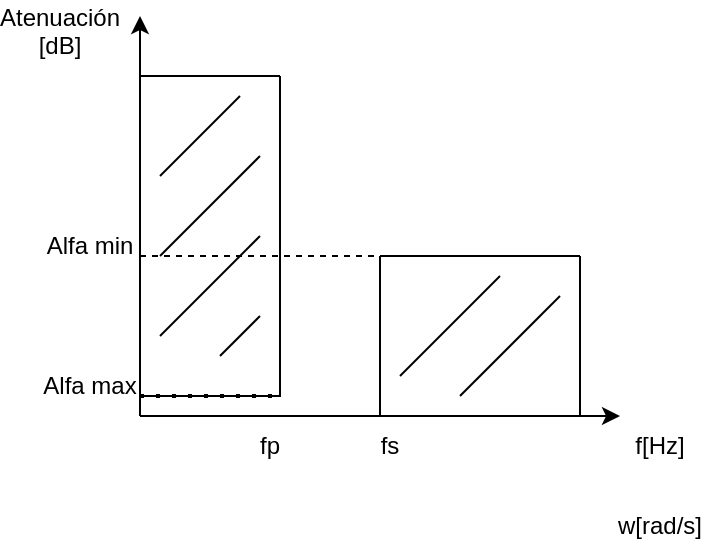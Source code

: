 <mxfile version="21.5.0" type="device">
  <diagram name="Página-1" id="YyH73ckrsW4LVql1Rr3R">
    <mxGraphModel dx="810" dy="483" grid="1" gridSize="10" guides="1" tooltips="1" connect="1" arrows="1" fold="1" page="1" pageScale="1" pageWidth="827" pageHeight="1169" math="0" shadow="0">
      <root>
        <mxCell id="0" />
        <mxCell id="1" parent="0" />
        <mxCell id="rYyV6EF978mfNmU9rwEz-1" value="" style="endArrow=classic;html=1;rounded=0;" parent="1" edge="1">
          <mxGeometry width="50" height="50" relative="1" as="geometry">
            <mxPoint x="400" y="280" as="sourcePoint" />
            <mxPoint x="400" y="80" as="targetPoint" />
          </mxGeometry>
        </mxCell>
        <mxCell id="rYyV6EF978mfNmU9rwEz-3" value="" style="endArrow=classic;html=1;rounded=0;" parent="1" edge="1">
          <mxGeometry width="50" height="50" relative="1" as="geometry">
            <mxPoint x="400" y="280" as="sourcePoint" />
            <mxPoint x="640" y="280" as="targetPoint" />
          </mxGeometry>
        </mxCell>
        <mxCell id="rYyV6EF978mfNmU9rwEz-4" value="" style="swimlane;startSize=0;" parent="1" vertex="1">
          <mxGeometry x="400" y="110" width="70" height="160" as="geometry" />
        </mxCell>
        <mxCell id="rYyV6EF978mfNmU9rwEz-12" value="" style="endArrow=none;dashed=1;html=1;rounded=0;entryX=0;entryY=0;entryDx=0;entryDy=0;" parent="rYyV6EF978mfNmU9rwEz-4" target="rYyV6EF978mfNmU9rwEz-7" edge="1">
          <mxGeometry width="50" height="50" relative="1" as="geometry">
            <mxPoint y="90" as="sourcePoint" />
            <mxPoint x="50" y="40" as="targetPoint" />
          </mxGeometry>
        </mxCell>
        <mxCell id="rYyV6EF978mfNmU9rwEz-13" value="" style="endArrow=none;dashed=1;html=1;dashPattern=1 3;strokeWidth=2;rounded=0;entryX=1;entryY=1;entryDx=0;entryDy=0;" parent="rYyV6EF978mfNmU9rwEz-4" target="rYyV6EF978mfNmU9rwEz-4" edge="1">
          <mxGeometry width="50" height="50" relative="1" as="geometry">
            <mxPoint y="160" as="sourcePoint" />
            <mxPoint x="70" y="170" as="targetPoint" />
          </mxGeometry>
        </mxCell>
        <mxCell id="rYyV6EF978mfNmU9rwEz-16" value="" style="endArrow=none;html=1;rounded=0;" parent="rYyV6EF978mfNmU9rwEz-4" edge="1">
          <mxGeometry width="50" height="50" relative="1" as="geometry">
            <mxPoint x="10" y="50" as="sourcePoint" />
            <mxPoint x="50" y="10" as="targetPoint" />
            <Array as="points">
              <mxPoint x="30" y="30" />
            </Array>
          </mxGeometry>
        </mxCell>
        <mxCell id="rYyV6EF978mfNmU9rwEz-17" value="" style="endArrow=none;html=1;rounded=0;" parent="rYyV6EF978mfNmU9rwEz-4" edge="1">
          <mxGeometry width="50" height="50" relative="1" as="geometry">
            <mxPoint x="10" y="90" as="sourcePoint" />
            <mxPoint x="60" y="40" as="targetPoint" />
          </mxGeometry>
        </mxCell>
        <mxCell id="rYyV6EF978mfNmU9rwEz-18" value="" style="endArrow=none;html=1;rounded=0;" parent="rYyV6EF978mfNmU9rwEz-4" edge="1">
          <mxGeometry width="50" height="50" relative="1" as="geometry">
            <mxPoint x="10" y="130" as="sourcePoint" />
            <mxPoint x="60" y="80" as="targetPoint" />
          </mxGeometry>
        </mxCell>
        <mxCell id="rYyV6EF978mfNmU9rwEz-22" value="" style="endArrow=none;html=1;rounded=0;" parent="rYyV6EF978mfNmU9rwEz-4" edge="1">
          <mxGeometry width="50" height="50" relative="1" as="geometry">
            <mxPoint x="40" y="140" as="sourcePoint" />
            <mxPoint x="60" y="120" as="targetPoint" />
          </mxGeometry>
        </mxCell>
        <mxCell id="rYyV6EF978mfNmU9rwEz-7" value="" style="swimlane;startSize=0;" parent="1" vertex="1">
          <mxGeometry x="520" y="200" width="100" height="80" as="geometry" />
        </mxCell>
        <mxCell id="rYyV6EF978mfNmU9rwEz-23" value="" style="endArrow=none;html=1;rounded=0;" parent="rYyV6EF978mfNmU9rwEz-7" edge="1">
          <mxGeometry width="50" height="50" relative="1" as="geometry">
            <mxPoint x="10" y="60" as="sourcePoint" />
            <mxPoint x="60" y="10" as="targetPoint" />
          </mxGeometry>
        </mxCell>
        <mxCell id="rYyV6EF978mfNmU9rwEz-24" value="" style="endArrow=none;html=1;rounded=0;" parent="rYyV6EF978mfNmU9rwEz-7" edge="1">
          <mxGeometry width="50" height="50" relative="1" as="geometry">
            <mxPoint x="40" y="70" as="sourcePoint" />
            <mxPoint x="90" y="20" as="targetPoint" />
          </mxGeometry>
        </mxCell>
        <mxCell id="rYyV6EF978mfNmU9rwEz-8" value="&lt;div&gt;Atenuación&lt;/div&gt;&lt;div&gt;[dB]&lt;/div&gt;&lt;div&gt;&lt;br&gt;&lt;/div&gt;" style="text;html=1;strokeColor=none;fillColor=none;align=center;verticalAlign=middle;whiteSpace=wrap;rounded=0;" parent="1" vertex="1">
          <mxGeometry x="330" y="80" width="60" height="30" as="geometry" />
        </mxCell>
        <mxCell id="rYyV6EF978mfNmU9rwEz-9" value="Alfa min" style="text;html=1;strokeColor=none;fillColor=none;align=center;verticalAlign=middle;whiteSpace=wrap;rounded=0;" parent="1" vertex="1">
          <mxGeometry x="340" y="180" width="70" height="30" as="geometry" />
        </mxCell>
        <mxCell id="rYyV6EF978mfNmU9rwEz-15" value="w[rad/s]" style="text;html=1;strokeColor=none;fillColor=none;align=center;verticalAlign=middle;whiteSpace=wrap;rounded=0;" parent="1" vertex="1">
          <mxGeometry x="630" y="320" width="60" height="30" as="geometry" />
        </mxCell>
        <mxCell id="rYyV6EF978mfNmU9rwEz-11" value="&lt;div&gt;Alfa max&lt;/div&gt;" style="text;html=1;strokeColor=none;fillColor=none;align=center;verticalAlign=middle;whiteSpace=wrap;rounded=0;" parent="1" vertex="1">
          <mxGeometry x="340" y="250" width="70" height="30" as="geometry" />
        </mxCell>
        <mxCell id="0_6G8A-8Cj8yEx7BhKk5-1" value="fp" style="text;html=1;strokeColor=none;fillColor=none;align=center;verticalAlign=middle;whiteSpace=wrap;rounded=0;" vertex="1" parent="1">
          <mxGeometry x="430" y="280" width="70" height="30" as="geometry" />
        </mxCell>
        <mxCell id="0_6G8A-8Cj8yEx7BhKk5-2" value="fs" style="text;html=1;strokeColor=none;fillColor=none;align=center;verticalAlign=middle;whiteSpace=wrap;rounded=0;" vertex="1" parent="1">
          <mxGeometry x="490" y="280" width="70" height="30" as="geometry" />
        </mxCell>
        <mxCell id="0_6G8A-8Cj8yEx7BhKk5-3" value="f[Hz]" style="text;html=1;strokeColor=none;fillColor=none;align=center;verticalAlign=middle;whiteSpace=wrap;rounded=0;" vertex="1" parent="1">
          <mxGeometry x="630" y="280" width="60" height="30" as="geometry" />
        </mxCell>
      </root>
    </mxGraphModel>
  </diagram>
</mxfile>
